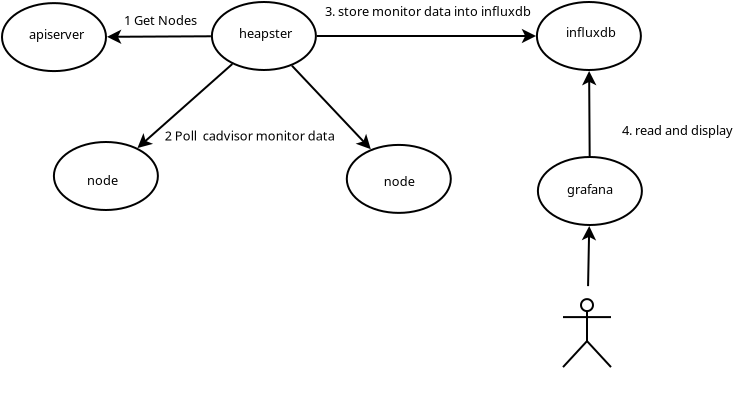<?xml version="1.0" encoding="UTF-8"?>
<dia:diagram xmlns:dia="http://www.lysator.liu.se/~alla/dia/">
  <dia:layer name="Background" visible="true" active="true">
    <dia:object type="Standard - Ellipse" version="0" id="O0">
      <dia:attribute name="obj_pos">
        <dia:point val="15.3,5.6"/>
      </dia:attribute>
      <dia:attribute name="obj_bb">
        <dia:rectangle val="15.25,5.55;20.55,9.05"/>
      </dia:attribute>
      <dia:attribute name="elem_corner">
        <dia:point val="15.3,5.6"/>
      </dia:attribute>
      <dia:attribute name="elem_width">
        <dia:real val="5.2"/>
      </dia:attribute>
      <dia:attribute name="elem_height">
        <dia:real val="3.4"/>
      </dia:attribute>
    </dia:object>
    <dia:object type="Standard - Text" version="1" id="O1">
      <dia:attribute name="obj_pos">
        <dia:point val="16.65,7.4"/>
      </dia:attribute>
      <dia:attribute name="obj_bb">
        <dia:rectangle val="16.65,6.805;19.655,7.55"/>
      </dia:attribute>
      <dia:attribute name="text">
        <dia:composite type="text">
          <dia:attribute name="string">
            <dia:string>#apiserver#</dia:string>
          </dia:attribute>
          <dia:attribute name="font">
            <dia:font family="sans" style="0" name="Helvetica"/>
          </dia:attribute>
          <dia:attribute name="height">
            <dia:real val="0.8"/>
          </dia:attribute>
          <dia:attribute name="pos">
            <dia:point val="16.65,7.4"/>
          </dia:attribute>
          <dia:attribute name="color">
            <dia:color val="#000000"/>
          </dia:attribute>
          <dia:attribute name="alignment">
            <dia:enum val="0"/>
          </dia:attribute>
        </dia:composite>
      </dia:attribute>
      <dia:attribute name="valign">
        <dia:enum val="3"/>
      </dia:attribute>
    </dia:object>
    <dia:object type="Standard - Ellipse" version="0" id="O2">
      <dia:attribute name="obj_pos">
        <dia:point val="17.895,12.545"/>
      </dia:attribute>
      <dia:attribute name="obj_bb">
        <dia:rectangle val="17.845,12.495;23.145,15.995"/>
      </dia:attribute>
      <dia:attribute name="elem_corner">
        <dia:point val="17.895,12.545"/>
      </dia:attribute>
      <dia:attribute name="elem_width">
        <dia:real val="5.2"/>
      </dia:attribute>
      <dia:attribute name="elem_height">
        <dia:real val="3.4"/>
      </dia:attribute>
    </dia:object>
    <dia:object type="Standard - Text" version="1" id="O3">
      <dia:attribute name="obj_pos">
        <dia:point val="19.545,14.695"/>
      </dia:attribute>
      <dia:attribute name="obj_bb">
        <dia:rectangle val="19.545,14.1;21.145,14.845"/>
      </dia:attribute>
      <dia:attribute name="text">
        <dia:composite type="text">
          <dia:attribute name="string">
            <dia:string>#node#</dia:string>
          </dia:attribute>
          <dia:attribute name="font">
            <dia:font family="sans" style="0" name="Helvetica"/>
          </dia:attribute>
          <dia:attribute name="height">
            <dia:real val="0.8"/>
          </dia:attribute>
          <dia:attribute name="pos">
            <dia:point val="19.545,14.695"/>
          </dia:attribute>
          <dia:attribute name="color">
            <dia:color val="#000000"/>
          </dia:attribute>
          <dia:attribute name="alignment">
            <dia:enum val="0"/>
          </dia:attribute>
        </dia:composite>
      </dia:attribute>
      <dia:attribute name="valign">
        <dia:enum val="3"/>
      </dia:attribute>
    </dia:object>
    <dia:object type="Standard - Ellipse" version="0" id="O4">
      <dia:attribute name="obj_pos">
        <dia:point val="32.54,12.69"/>
      </dia:attribute>
      <dia:attribute name="obj_bb">
        <dia:rectangle val="32.49,12.64;37.79,16.14"/>
      </dia:attribute>
      <dia:attribute name="elem_corner">
        <dia:point val="32.54,12.69"/>
      </dia:attribute>
      <dia:attribute name="elem_width">
        <dia:real val="5.2"/>
      </dia:attribute>
      <dia:attribute name="elem_height">
        <dia:real val="3.4"/>
      </dia:attribute>
    </dia:object>
    <dia:object type="Standard - Text" version="1" id="O5">
      <dia:attribute name="obj_pos">
        <dia:point val="34.39,14.74"/>
      </dia:attribute>
      <dia:attribute name="obj_bb">
        <dia:rectangle val="34.39,14.145;35.99,14.89"/>
      </dia:attribute>
      <dia:attribute name="text">
        <dia:composite type="text">
          <dia:attribute name="string">
            <dia:string>#node#</dia:string>
          </dia:attribute>
          <dia:attribute name="font">
            <dia:font family="sans" style="0" name="Helvetica"/>
          </dia:attribute>
          <dia:attribute name="height">
            <dia:real val="0.8"/>
          </dia:attribute>
          <dia:attribute name="pos">
            <dia:point val="34.39,14.74"/>
          </dia:attribute>
          <dia:attribute name="color">
            <dia:color val="#000000"/>
          </dia:attribute>
          <dia:attribute name="alignment">
            <dia:enum val="0"/>
          </dia:attribute>
        </dia:composite>
      </dia:attribute>
      <dia:attribute name="valign">
        <dia:enum val="3"/>
      </dia:attribute>
    </dia:object>
    <dia:object type="Standard - Ellipse" version="0" id="O6">
      <dia:attribute name="obj_pos">
        <dia:point val="25.795,5.545"/>
      </dia:attribute>
      <dia:attribute name="obj_bb">
        <dia:rectangle val="25.745,5.495;31.045,8.995"/>
      </dia:attribute>
      <dia:attribute name="elem_corner">
        <dia:point val="25.795,5.545"/>
      </dia:attribute>
      <dia:attribute name="elem_width">
        <dia:real val="5.2"/>
      </dia:attribute>
      <dia:attribute name="elem_height">
        <dia:real val="3.4"/>
      </dia:attribute>
    </dia:object>
    <dia:object type="Standard - Text" version="1" id="O7">
      <dia:attribute name="obj_pos">
        <dia:point val="27.145,7.345"/>
      </dia:attribute>
      <dia:attribute name="obj_bb">
        <dia:rectangle val="27.145,6.75;29.985,7.495"/>
      </dia:attribute>
      <dia:attribute name="text">
        <dia:composite type="text">
          <dia:attribute name="string">
            <dia:string>#heapster#</dia:string>
          </dia:attribute>
          <dia:attribute name="font">
            <dia:font family="sans" style="0" name="Helvetica"/>
          </dia:attribute>
          <dia:attribute name="height">
            <dia:real val="0.8"/>
          </dia:attribute>
          <dia:attribute name="pos">
            <dia:point val="27.145,7.345"/>
          </dia:attribute>
          <dia:attribute name="color">
            <dia:color val="#000000"/>
          </dia:attribute>
          <dia:attribute name="alignment">
            <dia:enum val="0"/>
          </dia:attribute>
        </dia:composite>
      </dia:attribute>
      <dia:attribute name="valign">
        <dia:enum val="3"/>
      </dia:attribute>
    </dia:object>
    <dia:object type="Standard - Ellipse" version="0" id="O8">
      <dia:attribute name="obj_pos">
        <dia:point val="42.045,5.545"/>
      </dia:attribute>
      <dia:attribute name="obj_bb">
        <dia:rectangle val="41.995,5.495;47.295,8.995"/>
      </dia:attribute>
      <dia:attribute name="elem_corner">
        <dia:point val="42.045,5.545"/>
      </dia:attribute>
      <dia:attribute name="elem_width">
        <dia:real val="5.2"/>
      </dia:attribute>
      <dia:attribute name="elem_height">
        <dia:real val="3.4"/>
      </dia:attribute>
    </dia:object>
    <dia:object type="Standard - Text" version="1" id="O9">
      <dia:attribute name="obj_pos">
        <dia:point val="43.495,7.295"/>
      </dia:attribute>
      <dia:attribute name="obj_bb">
        <dia:rectangle val="43.495,6.7;46.08,7.445"/>
      </dia:attribute>
      <dia:attribute name="text">
        <dia:composite type="text">
          <dia:attribute name="string">
            <dia:string>#influxdb#</dia:string>
          </dia:attribute>
          <dia:attribute name="font">
            <dia:font family="sans" style="0" name="Helvetica"/>
          </dia:attribute>
          <dia:attribute name="height">
            <dia:real val="0.8"/>
          </dia:attribute>
          <dia:attribute name="pos">
            <dia:point val="43.495,7.295"/>
          </dia:attribute>
          <dia:attribute name="color">
            <dia:color val="#000000"/>
          </dia:attribute>
          <dia:attribute name="alignment">
            <dia:enum val="0"/>
          </dia:attribute>
        </dia:composite>
      </dia:attribute>
      <dia:attribute name="valign">
        <dia:enum val="3"/>
      </dia:attribute>
    </dia:object>
    <dia:object type="Standard - Ellipse" version="0" id="O10">
      <dia:attribute name="obj_pos">
        <dia:point val="42.095,13.295"/>
      </dia:attribute>
      <dia:attribute name="obj_bb">
        <dia:rectangle val="42.045,13.245;47.345,16.745"/>
      </dia:attribute>
      <dia:attribute name="elem_corner">
        <dia:point val="42.095,13.295"/>
      </dia:attribute>
      <dia:attribute name="elem_width">
        <dia:real val="5.2"/>
      </dia:attribute>
      <dia:attribute name="elem_height">
        <dia:real val="3.4"/>
      </dia:attribute>
    </dia:object>
    <dia:object type="Standard - Text" version="1" id="O11">
      <dia:attribute name="obj_pos">
        <dia:point val="43.545,15.145"/>
      </dia:attribute>
      <dia:attribute name="obj_bb">
        <dia:rectangle val="43.545,14.55;46.023,15.295"/>
      </dia:attribute>
      <dia:attribute name="text">
        <dia:composite type="text">
          <dia:attribute name="string">
            <dia:string>#grafana#</dia:string>
          </dia:attribute>
          <dia:attribute name="font">
            <dia:font family="sans" style="0" name="Helvetica"/>
          </dia:attribute>
          <dia:attribute name="height">
            <dia:real val="0.8"/>
          </dia:attribute>
          <dia:attribute name="pos">
            <dia:point val="43.545,15.145"/>
          </dia:attribute>
          <dia:attribute name="color">
            <dia:color val="#000000"/>
          </dia:attribute>
          <dia:attribute name="alignment">
            <dia:enum val="0"/>
          </dia:attribute>
        </dia:composite>
      </dia:attribute>
      <dia:attribute name="valign">
        <dia:enum val="3"/>
      </dia:attribute>
    </dia:object>
    <dia:object type="Standard - Line" version="0" id="O12">
      <dia:attribute name="obj_pos">
        <dia:point val="25.745,7.259"/>
      </dia:attribute>
      <dia:attribute name="obj_bb">
        <dia:rectangle val="20.438,6.921;25.795,7.645"/>
      </dia:attribute>
      <dia:attribute name="conn_endpoints">
        <dia:point val="25.745,7.259"/>
        <dia:point val="20.55,7.286"/>
      </dia:attribute>
      <dia:attribute name="numcp">
        <dia:int val="1"/>
      </dia:attribute>
      <dia:attribute name="end_arrow">
        <dia:enum val="22"/>
      </dia:attribute>
      <dia:attribute name="end_arrow_length">
        <dia:real val="0.5"/>
      </dia:attribute>
      <dia:attribute name="end_arrow_width">
        <dia:real val="0.5"/>
      </dia:attribute>
      <dia:connections>
        <dia:connection handle="0" to="O6" connection="8"/>
        <dia:connection handle="1" to="O0" connection="8"/>
      </dia:connections>
    </dia:object>
    <dia:object type="Standard - Line" version="0" id="O13">
      <dia:attribute name="obj_pos">
        <dia:point val="31.037,7.245"/>
      </dia:attribute>
      <dia:attribute name="obj_bb">
        <dia:rectangle val="30.987,6.883;42.115,7.607"/>
      </dia:attribute>
      <dia:attribute name="conn_endpoints">
        <dia:point val="31.037,7.245"/>
        <dia:point val="42.003,7.245"/>
      </dia:attribute>
      <dia:attribute name="numcp">
        <dia:int val="1"/>
      </dia:attribute>
      <dia:attribute name="end_arrow">
        <dia:enum val="22"/>
      </dia:attribute>
      <dia:attribute name="end_arrow_length">
        <dia:real val="0.5"/>
      </dia:attribute>
      <dia:attribute name="end_arrow_width">
        <dia:real val="0.5"/>
      </dia:attribute>
      <dia:connections>
        <dia:connection handle="0" to="O6" connection="8"/>
        <dia:connection handle="1" to="O8" connection="8"/>
      </dia:connections>
    </dia:object>
    <dia:object type="Standard - Line" version="0" id="O14">
      <dia:attribute name="obj_pos">
        <dia:point val="44.684,13.246"/>
      </dia:attribute>
      <dia:attribute name="obj_bb">
        <dia:rectangle val="44.298,8.882;45.022,13.296"/>
      </dia:attribute>
      <dia:attribute name="conn_endpoints">
        <dia:point val="44.684,13.246"/>
        <dia:point val="44.656,8.994"/>
      </dia:attribute>
      <dia:attribute name="numcp">
        <dia:int val="1"/>
      </dia:attribute>
      <dia:attribute name="end_arrow">
        <dia:enum val="22"/>
      </dia:attribute>
      <dia:attribute name="end_arrow_length">
        <dia:real val="0.5"/>
      </dia:attribute>
      <dia:attribute name="end_arrow_width">
        <dia:real val="0.5"/>
      </dia:attribute>
      <dia:connections>
        <dia:connection handle="0" to="O10" connection="8"/>
        <dia:connection handle="1" to="O8" connection="8"/>
      </dia:connections>
    </dia:object>
    <dia:object type="Standard - Line" version="0" id="O15">
      <dia:attribute name="obj_pos">
        <dia:point val="26.817,8.643"/>
      </dia:attribute>
      <dia:attribute name="obj_bb">
        <dia:rectangle val="21.989,8.572;26.888,12.921"/>
      </dia:attribute>
      <dia:attribute name="conn_endpoints">
        <dia:point val="26.817,8.643"/>
        <dia:point val="22.073,12.847"/>
      </dia:attribute>
      <dia:attribute name="numcp">
        <dia:int val="1"/>
      </dia:attribute>
      <dia:attribute name="end_arrow">
        <dia:enum val="22"/>
      </dia:attribute>
      <dia:attribute name="end_arrow_length">
        <dia:real val="0.5"/>
      </dia:attribute>
      <dia:attribute name="end_arrow_width">
        <dia:real val="0.5"/>
      </dia:attribute>
      <dia:connections>
        <dia:connection handle="0" to="O6" connection="8"/>
        <dia:connection handle="1" to="O2" connection="8"/>
      </dia:connections>
    </dia:object>
    <dia:object type="Standard - Line" version="0" id="O16">
      <dia:attribute name="obj_pos">
        <dia:point val="29.795,8.728"/>
      </dia:attribute>
      <dia:attribute name="obj_bb">
        <dia:rectangle val="29.724,8.657;33.817,12.988"/>
      </dia:attribute>
      <dia:attribute name="conn_endpoints">
        <dia:point val="29.795,8.728"/>
        <dia:point val="33.74,12.907"/>
      </dia:attribute>
      <dia:attribute name="numcp">
        <dia:int val="1"/>
      </dia:attribute>
      <dia:attribute name="end_arrow">
        <dia:enum val="22"/>
      </dia:attribute>
      <dia:attribute name="end_arrow_length">
        <dia:real val="0.5"/>
      </dia:attribute>
      <dia:attribute name="end_arrow_width">
        <dia:real val="0.5"/>
      </dia:attribute>
      <dia:connections>
        <dia:connection handle="0" to="O6" connection="8"/>
        <dia:connection handle="1" to="O4" connection="8"/>
      </dia:connections>
    </dia:object>
    <dia:object type="UML - Actor" version="0" id="O17">
      <dia:attribute name="obj_pos">
        <dia:point val="44.55,22.5"/>
      </dia:attribute>
      <dia:attribute name="obj_bb">
        <dia:rectangle val="43.25,19.75;45.85,25.25"/>
      </dia:attribute>
      <dia:attribute name="meta">
        <dia:composite type="dict"/>
      </dia:attribute>
      <dia:attribute name="elem_corner">
        <dia:point val="43.3,19.8"/>
      </dia:attribute>
      <dia:attribute name="elem_width">
        <dia:real val="2.5"/>
      </dia:attribute>
      <dia:attribute name="elem_height">
        <dia:real val="5.4"/>
      </dia:attribute>
      <dia:attribute name="line_width">
        <dia:real val="0.1"/>
      </dia:attribute>
      <dia:attribute name="line_colour">
        <dia:color val="#000000"/>
      </dia:attribute>
      <dia:attribute name="fill_colour">
        <dia:color val="#ffffff"/>
      </dia:attribute>
      <dia:attribute name="text">
        <dia:composite type="text">
          <dia:attribute name="string">
            <dia:string>##</dia:string>
          </dia:attribute>
          <dia:attribute name="font">
            <dia:font family="sans" style="0" name="Helvetica"/>
          </dia:attribute>
          <dia:attribute name="height">
            <dia:real val="0.8"/>
          </dia:attribute>
          <dia:attribute name="pos">
            <dia:point val="44.55,24.995"/>
          </dia:attribute>
          <dia:attribute name="color">
            <dia:color val="#000000"/>
          </dia:attribute>
          <dia:attribute name="alignment">
            <dia:enum val="1"/>
          </dia:attribute>
        </dia:composite>
      </dia:attribute>
    </dia:object>
    <dia:object type="Standard - Line" version="0" id="O18">
      <dia:attribute name="obj_pos">
        <dia:point val="44.603,19.751"/>
      </dia:attribute>
      <dia:attribute name="obj_bb">
        <dia:rectangle val="44.288,16.634;45.011,19.802"/>
      </dia:attribute>
      <dia:attribute name="conn_endpoints">
        <dia:point val="44.603,19.751"/>
        <dia:point val="44.661,16.745"/>
      </dia:attribute>
      <dia:attribute name="numcp">
        <dia:int val="1"/>
      </dia:attribute>
      <dia:attribute name="end_arrow">
        <dia:enum val="22"/>
      </dia:attribute>
      <dia:attribute name="end_arrow_length">
        <dia:real val="0.5"/>
      </dia:attribute>
      <dia:attribute name="end_arrow_width">
        <dia:real val="0.5"/>
      </dia:attribute>
      <dia:connections>
        <dia:connection handle="0" to="O17" connection="8"/>
        <dia:connection handle="1" to="O10" connection="8"/>
      </dia:connections>
    </dia:object>
    <dia:object type="Standard - Text" version="1" id="O19">
      <dia:attribute name="obj_pos">
        <dia:point val="21.4,6.7"/>
      </dia:attribute>
      <dia:attribute name="obj_bb">
        <dia:rectangle val="21.4,6.105;25.36,6.85"/>
      </dia:attribute>
      <dia:attribute name="text">
        <dia:composite type="text">
          <dia:attribute name="string">
            <dia:string>#1 Get Nodes#</dia:string>
          </dia:attribute>
          <dia:attribute name="font">
            <dia:font family="sans" style="0" name="Helvetica"/>
          </dia:attribute>
          <dia:attribute name="height">
            <dia:real val="0.8"/>
          </dia:attribute>
          <dia:attribute name="pos">
            <dia:point val="21.4,6.7"/>
          </dia:attribute>
          <dia:attribute name="color">
            <dia:color val="#000000"/>
          </dia:attribute>
          <dia:attribute name="alignment">
            <dia:enum val="0"/>
          </dia:attribute>
        </dia:composite>
      </dia:attribute>
      <dia:attribute name="valign">
        <dia:enum val="3"/>
      </dia:attribute>
    </dia:object>
    <dia:object type="Standard - Text" version="1" id="O20">
      <dia:attribute name="obj_pos">
        <dia:point val="31.445,6.24"/>
      </dia:attribute>
      <dia:attribute name="obj_bb">
        <dia:rectangle val="31.445,5.645;42.44,6.39"/>
      </dia:attribute>
      <dia:attribute name="text">
        <dia:composite type="text">
          <dia:attribute name="string">
            <dia:string>#3. store monitor data into influxdb#</dia:string>
          </dia:attribute>
          <dia:attribute name="font">
            <dia:font family="sans" style="0" name="Helvetica"/>
          </dia:attribute>
          <dia:attribute name="height">
            <dia:real val="0.8"/>
          </dia:attribute>
          <dia:attribute name="pos">
            <dia:point val="31.445,6.24"/>
          </dia:attribute>
          <dia:attribute name="color">
            <dia:color val="#000000"/>
          </dia:attribute>
          <dia:attribute name="alignment">
            <dia:enum val="0"/>
          </dia:attribute>
        </dia:composite>
      </dia:attribute>
      <dia:attribute name="valign">
        <dia:enum val="3"/>
      </dia:attribute>
    </dia:object>
    <dia:object type="Standard - Text" version="1" id="O21">
      <dia:attribute name="obj_pos">
        <dia:point val="35,11.3"/>
      </dia:attribute>
      <dia:attribute name="obj_bb">
        <dia:rectangle val="35,10.705;35,11.45"/>
      </dia:attribute>
      <dia:attribute name="text">
        <dia:composite type="text">
          <dia:attribute name="string">
            <dia:string>##</dia:string>
          </dia:attribute>
          <dia:attribute name="font">
            <dia:font family="sans" style="0" name="Helvetica"/>
          </dia:attribute>
          <dia:attribute name="height">
            <dia:real val="0.8"/>
          </dia:attribute>
          <dia:attribute name="pos">
            <dia:point val="35,11.3"/>
          </dia:attribute>
          <dia:attribute name="color">
            <dia:color val="#000000"/>
          </dia:attribute>
          <dia:attribute name="alignment">
            <dia:enum val="0"/>
          </dia:attribute>
        </dia:composite>
      </dia:attribute>
      <dia:attribute name="valign">
        <dia:enum val="3"/>
      </dia:attribute>
    </dia:object>
    <dia:object type="Standard - Text" version="1" id="O22">
      <dia:attribute name="obj_pos">
        <dia:point val="46.295,12.19"/>
      </dia:attribute>
      <dia:attribute name="obj_bb">
        <dia:rectangle val="46.295,11.576;52.454,12.377"/>
      </dia:attribute>
      <dia:attribute name="text">
        <dia:composite type="text">
          <dia:attribute name="string">
            <dia:string>#4. read and display#</dia:string>
          </dia:attribute>
          <dia:attribute name="font">
            <dia:font family="sans" style="0" name="Helvetica"/>
          </dia:attribute>
          <dia:attribute name="height">
            <dia:real val="0.8"/>
          </dia:attribute>
          <dia:attribute name="pos">
            <dia:point val="46.295,12.19"/>
          </dia:attribute>
          <dia:attribute name="color">
            <dia:color val="#000000"/>
          </dia:attribute>
          <dia:attribute name="alignment">
            <dia:enum val="0"/>
          </dia:attribute>
        </dia:composite>
      </dia:attribute>
      <dia:attribute name="valign">
        <dia:enum val="3"/>
      </dia:attribute>
    </dia:object>
    <dia:object type="Standard - Text" version="1" id="O23">
      <dia:attribute name="obj_pos">
        <dia:point val="23.435,12.475"/>
      </dia:attribute>
      <dia:attribute name="obj_bb">
        <dia:rectangle val="23.435,11.88;32.608,12.625"/>
      </dia:attribute>
      <dia:attribute name="text">
        <dia:composite type="text">
          <dia:attribute name="string">
            <dia:string>#2 Poll  cadvisor monitor data#</dia:string>
          </dia:attribute>
          <dia:attribute name="font">
            <dia:font family="sans" style="0" name="Helvetica"/>
          </dia:attribute>
          <dia:attribute name="height">
            <dia:real val="0.8"/>
          </dia:attribute>
          <dia:attribute name="pos">
            <dia:point val="23.435,12.475"/>
          </dia:attribute>
          <dia:attribute name="color">
            <dia:color val="#000000"/>
          </dia:attribute>
          <dia:attribute name="alignment">
            <dia:enum val="0"/>
          </dia:attribute>
        </dia:composite>
      </dia:attribute>
      <dia:attribute name="valign">
        <dia:enum val="3"/>
      </dia:attribute>
    </dia:object>
  </dia:layer>
</dia:diagram>
